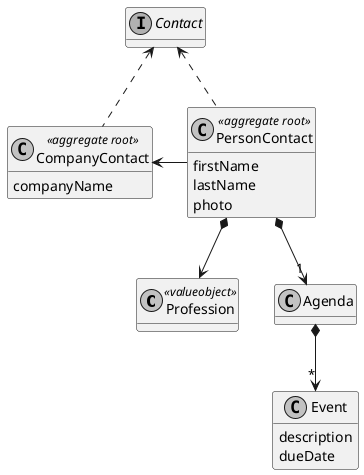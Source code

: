 @startuml us10.1.2_concept_classes.png

skinparam monochrome true
skinparam packageStyle rect
skinparam shadowing false

hide methods

class Profession <<valueobject>>
class CompanyContact <<aggregate root>>{
    companyName
}
interface Contact
class PersonContact <<aggregate root>> {
    firstName
    lastName
    photo
}

class Agenda {
}

class Event {
    description
    dueDate
}

Contact <.. CompanyContact
Contact <.. PersonContact
CompanyContact <-  PersonContact
PersonContact *--> Profession
PersonContact *--> "1" Agenda
Agenda *--> "*" Event


@enduml